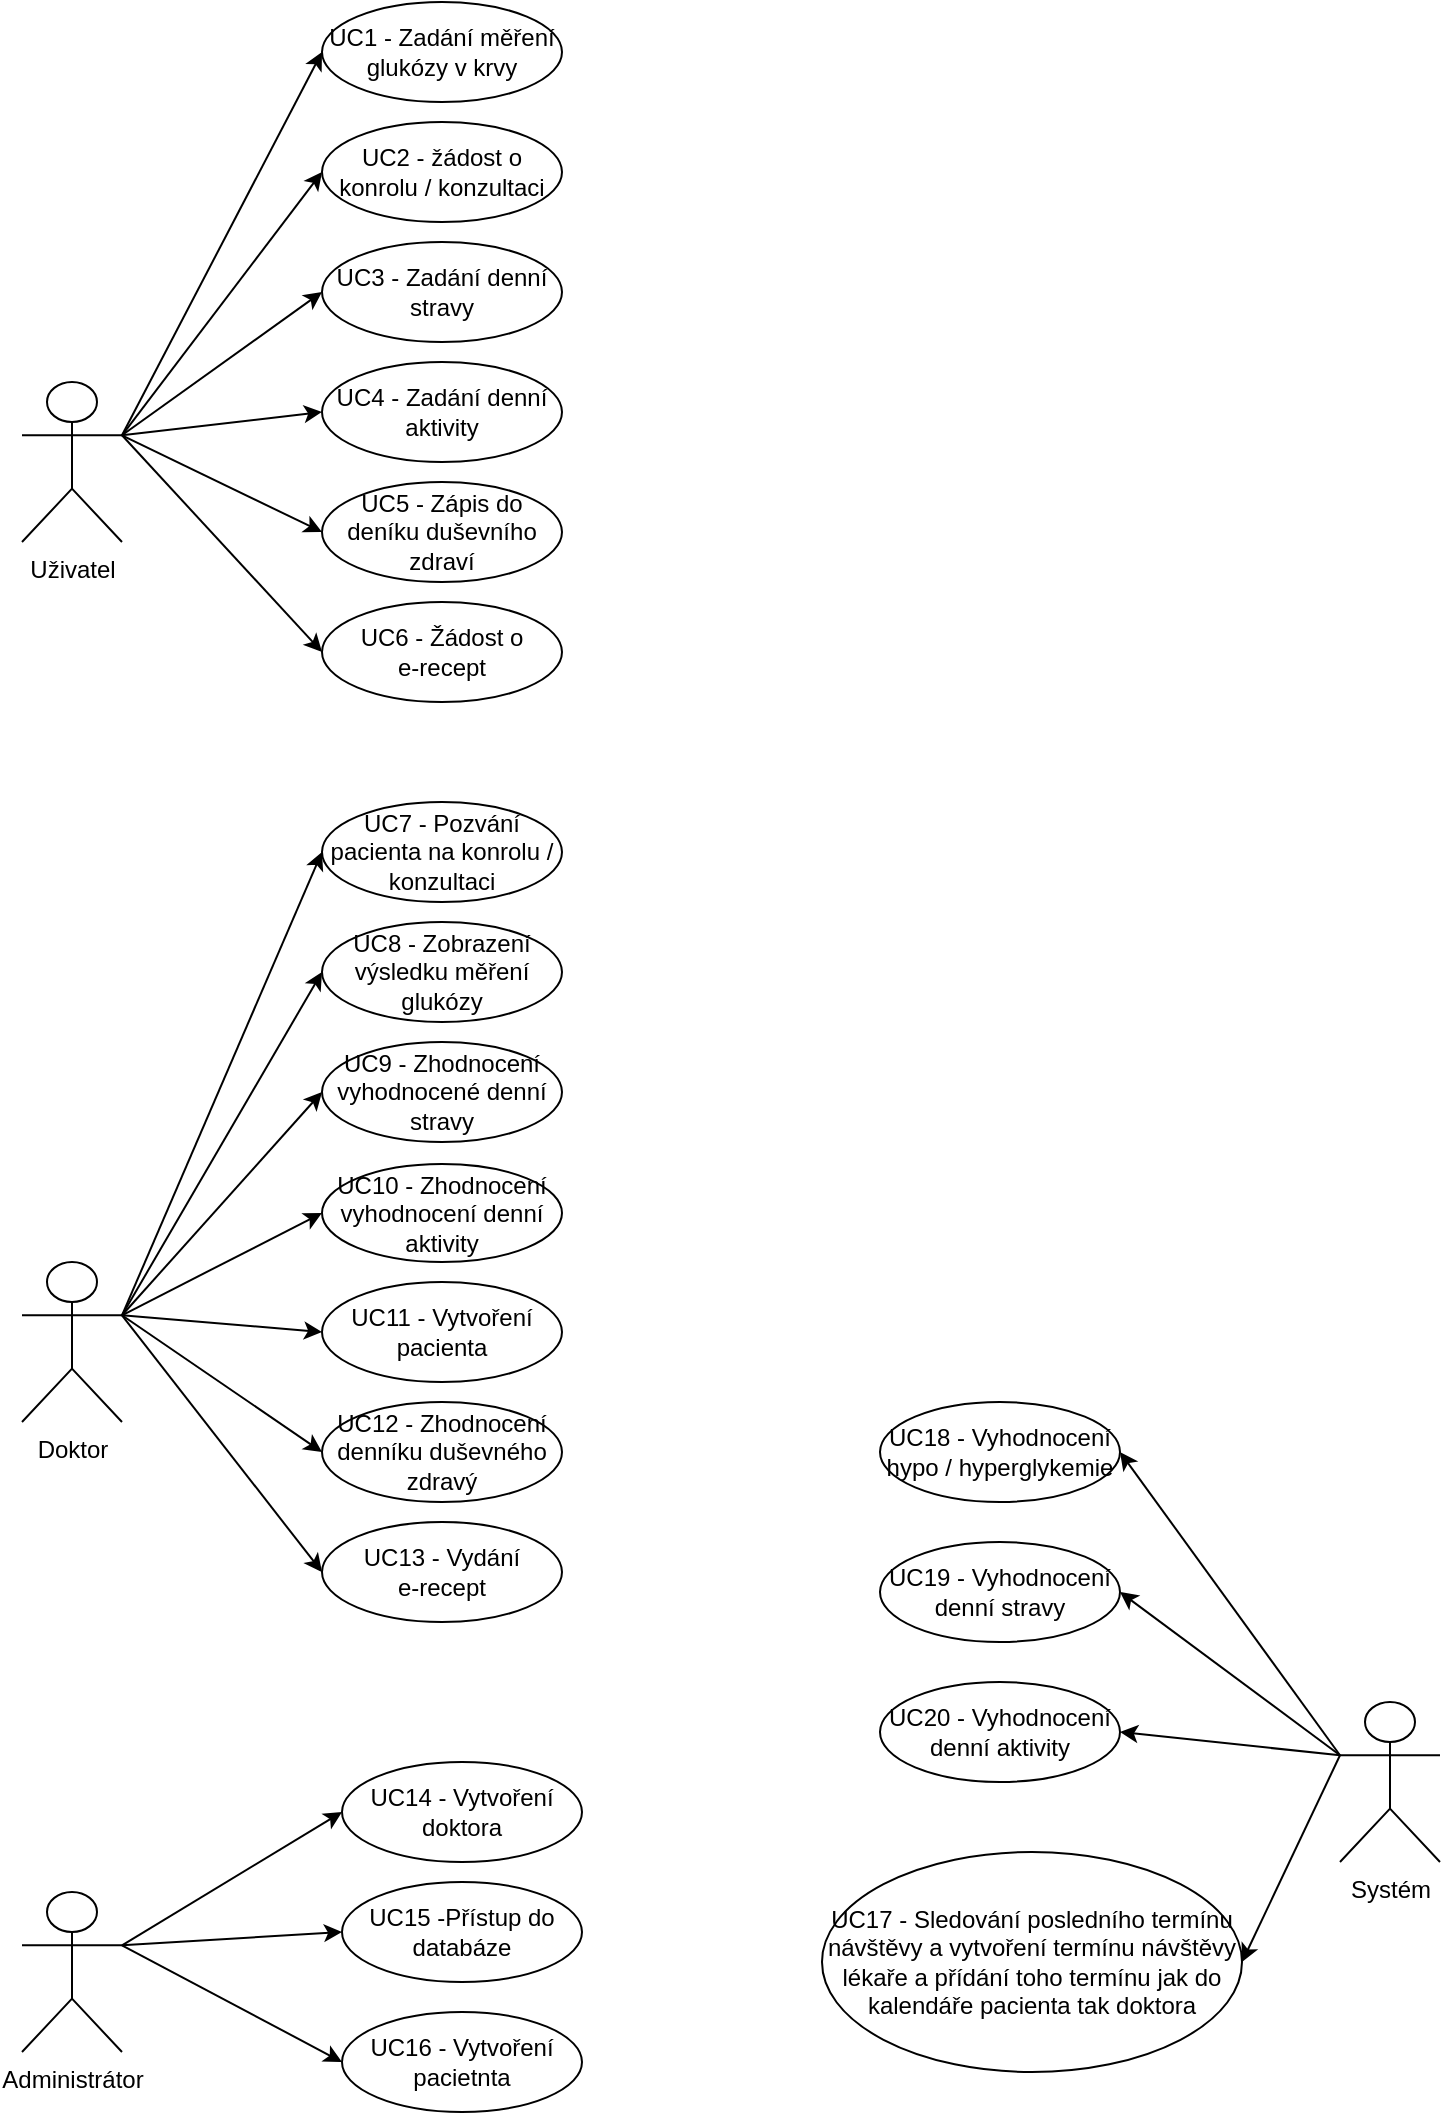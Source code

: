 <mxfile>
    <diagram id="XoVPfzblxcJKWaUqchMP" name="Page-1">
        <mxGraphModel dx="580" dy="460" grid="1" gridSize="10" guides="1" tooltips="1" connect="1" arrows="1" fold="1" page="1" pageScale="1" pageWidth="827" pageHeight="1169" background="#ffffff" math="0" shadow="0">
            <root>
                <mxCell id="0"/>
                <mxCell id="1" parent="0"/>
                <mxCell id="2" style="edgeStyle=none;html=1;exitX=1;exitY=0.333;exitDx=0;exitDy=0;exitPerimeter=0;entryX=0;entryY=0.5;entryDx=0;entryDy=0;strokeColor=#000000;" parent="1" source="5" target="6" edge="1">
                    <mxGeometry relative="1" as="geometry"/>
                </mxCell>
                <mxCell id="3" style="edgeStyle=none;html=1;exitX=1;exitY=0.333;exitDx=0;exitDy=0;exitPerimeter=0;entryX=0;entryY=0.5;entryDx=0;entryDy=0;strokeColor=#000000;" parent="1" source="5" target="8" edge="1">
                    <mxGeometry relative="1" as="geometry"/>
                </mxCell>
                <mxCell id="4" style="edgeStyle=none;html=1;exitX=1;exitY=0.333;exitDx=0;exitDy=0;exitPerimeter=0;entryX=0;entryY=0.5;entryDx=0;entryDy=0;strokeColor=#000000;" parent="1" source="5" target="7" edge="1">
                    <mxGeometry relative="1" as="geometry"/>
                </mxCell>
                <mxCell id="5" value="Administrátor" style="shape=umlActor;verticalLabelPosition=bottom;verticalAlign=top;html=1;outlineConnect=0;strokeColor=#000000;" parent="1" vertex="1">
                    <mxGeometry x="70" y="995" width="50" height="80" as="geometry"/>
                </mxCell>
                <mxCell id="6" value="UC15 -Přístup do databáze" style="ellipse;whiteSpace=wrap;html=1;strokeColor=#000000;" parent="1" vertex="1">
                    <mxGeometry x="230" y="990" width="120" height="50" as="geometry"/>
                </mxCell>
                <mxCell id="7" value="UC16 - Vytvoření pacietnta" style="ellipse;whiteSpace=wrap;html=1;strokeColor=#000000;" parent="1" vertex="1">
                    <mxGeometry x="230" y="1055" width="120" height="50" as="geometry"/>
                </mxCell>
                <mxCell id="8" value="UC14 - Vytvoření doktora" style="ellipse;whiteSpace=wrap;html=1;strokeColor=#000000;" parent="1" vertex="1">
                    <mxGeometry x="230" y="930" width="120" height="50" as="geometry"/>
                </mxCell>
                <mxCell id="9" style="edgeStyle=none;html=1;exitX=1;exitY=0.333;exitDx=0;exitDy=0;exitPerimeter=0;entryX=0;entryY=0.5;entryDx=0;entryDy=0;strokeColor=#000000;" parent="1" source="13" target="14" edge="1">
                    <mxGeometry relative="1" as="geometry"/>
                </mxCell>
                <mxCell id="10" style="edgeStyle=none;html=1;exitX=1;exitY=0.333;exitDx=0;exitDy=0;exitPerimeter=0;entryX=0;entryY=0.5;entryDx=0;entryDy=0;strokeColor=#000000;" parent="1" source="13" target="16" edge="1">
                    <mxGeometry relative="1" as="geometry"/>
                </mxCell>
                <mxCell id="11" style="edgeStyle=none;html=1;exitX=1;exitY=0.333;exitDx=0;exitDy=0;exitPerimeter=0;entryX=0;entryY=0.5;entryDx=0;entryDy=0;strokeColor=#000000;" parent="1" source="13" target="17" edge="1">
                    <mxGeometry relative="1" as="geometry"/>
                </mxCell>
                <mxCell id="12" style="edgeStyle=none;html=1;exitX=1;exitY=0.333;exitDx=0;exitDy=0;exitPerimeter=0;entryX=0;entryY=0.5;entryDx=0;entryDy=0;strokeColor=#000000;" parent="1" source="13" target="15" edge="1">
                    <mxGeometry relative="1" as="geometry"/>
                </mxCell>
                <mxCell id="13" value="Doktor" style="shape=umlActor;verticalLabelPosition=bottom;verticalAlign=top;html=1;outlineConnect=0;strokeColor=#000000;" parent="1" vertex="1">
                    <mxGeometry x="70" y="680" width="50" height="80" as="geometry"/>
                </mxCell>
                <mxCell id="14" value="UC8 - Zobrazení výsledku měření glukózy" style="ellipse;whiteSpace=wrap;html=1;strokeColor=#000000;" parent="1" vertex="1">
                    <mxGeometry x="220" y="510" width="120" height="50" as="geometry"/>
                </mxCell>
                <mxCell id="15" value="UC9 - Zhodnocení vyhodnocené denní stravy" style="ellipse;whiteSpace=wrap;html=1;strokeColor=#000000;" parent="1" vertex="1">
                    <mxGeometry x="220" y="570" width="120" height="50" as="geometry"/>
                </mxCell>
                <mxCell id="16" value="UC10 - Zhodnocení vyhodnocení denní aktivity" style="ellipse;whiteSpace=wrap;html=1;strokeColor=#000000;" parent="1" vertex="1">
                    <mxGeometry x="220" y="631" width="120" height="49" as="geometry"/>
                </mxCell>
                <mxCell id="17" value="UC11 - Vytvoření pacienta" style="ellipse;whiteSpace=wrap;html=1;strokeColor=#000000;" parent="1" vertex="1">
                    <mxGeometry x="220" y="690" width="120" height="50" as="geometry"/>
                </mxCell>
                <mxCell id="18" value="UC12 - Zhodnocení denníku duševného zdravý" style="ellipse;whiteSpace=wrap;html=1;strokeColor=#000000;" parent="1" vertex="1">
                    <mxGeometry x="220" y="750" width="120" height="50" as="geometry"/>
                </mxCell>
                <mxCell id="19" value="UC13 - Vydání&lt;br&gt;e-recept" style="ellipse;whiteSpace=wrap;html=1;strokeColor=#000000;" parent="1" vertex="1">
                    <mxGeometry x="220" y="810" width="120" height="50" as="geometry"/>
                </mxCell>
                <mxCell id="20" value="UC7 - Pozvání pacienta na konrolu / konzultaci" style="ellipse;whiteSpace=wrap;html=1;strokeColor=#000000;" parent="1" vertex="1">
                    <mxGeometry x="220" y="450" width="120" height="50" as="geometry"/>
                </mxCell>
                <mxCell id="21" value="" style="endArrow=classic;html=1;exitX=1;exitY=0.333;exitDx=0;exitDy=0;exitPerimeter=0;entryX=0;entryY=0.5;entryDx=0;entryDy=0;strokeColor=#000000;" parent="1" source="13" target="18" edge="1">
                    <mxGeometry width="50" height="50" relative="1" as="geometry">
                        <mxPoint x="260" y="720" as="sourcePoint"/>
                        <mxPoint x="310" y="670" as="targetPoint"/>
                    </mxGeometry>
                </mxCell>
                <mxCell id="22" value="" style="endArrow=classic;html=1;exitX=1;exitY=0.333;exitDx=0;exitDy=0;exitPerimeter=0;entryX=0;entryY=0.5;entryDx=0;entryDy=0;strokeColor=#000000;" parent="1" source="13" target="19" edge="1">
                    <mxGeometry width="50" height="50" relative="1" as="geometry">
                        <mxPoint x="130" y="716.667" as="sourcePoint"/>
                        <mxPoint x="230" y="765" as="targetPoint"/>
                    </mxGeometry>
                </mxCell>
                <mxCell id="23" value="" style="endArrow=classic;html=1;entryX=0;entryY=0.5;entryDx=0;entryDy=0;exitX=1;exitY=0.333;exitDx=0;exitDy=0;exitPerimeter=0;strokeColor=#000000;" parent="1" source="13" target="20" edge="1">
                    <mxGeometry width="50" height="50" relative="1" as="geometry">
                        <mxPoint x="120" y="710" as="sourcePoint"/>
                        <mxPoint x="240" y="775" as="targetPoint"/>
                    </mxGeometry>
                </mxCell>
                <mxCell id="24" style="edgeStyle=none;html=1;exitX=1;exitY=0.333;exitDx=0;exitDy=0;exitPerimeter=0;entryX=0;entryY=0.5;entryDx=0;entryDy=0;strokeColor=#000000;" parent="1" source="28" target="29" edge="1">
                    <mxGeometry relative="1" as="geometry"/>
                </mxCell>
                <mxCell id="25" style="edgeStyle=none;html=1;exitX=1;exitY=0.333;exitDx=0;exitDy=0;exitPerimeter=0;entryX=0;entryY=0.5;entryDx=0;entryDy=0;strokeColor=#000000;" parent="1" source="28" target="31" edge="1">
                    <mxGeometry relative="1" as="geometry"/>
                </mxCell>
                <mxCell id="26" style="edgeStyle=none;html=1;exitX=1;exitY=0.333;exitDx=0;exitDy=0;exitPerimeter=0;entryX=0;entryY=0.5;entryDx=0;entryDy=0;strokeColor=#000000;" parent="1" source="28" target="32" edge="1">
                    <mxGeometry relative="1" as="geometry"/>
                </mxCell>
                <mxCell id="28" value="Uživatel&lt;br&gt;" style="shape=umlActor;verticalLabelPosition=bottom;verticalAlign=top;html=1;outlineConnect=0;strokeColor=#000000;" parent="1" vertex="1">
                    <mxGeometry x="70" y="240" width="50" height="80" as="geometry"/>
                </mxCell>
                <mxCell id="29" value="UC1 - Zadání měření glukózy v krvy" style="ellipse;whiteSpace=wrap;html=1;strokeColor=#000000;" parent="1" vertex="1">
                    <mxGeometry x="220" y="50" width="120" height="50" as="geometry"/>
                </mxCell>
                <mxCell id="31" value="UC3 - Zadání denní stravy" style="ellipse;whiteSpace=wrap;html=1;strokeColor=#000000;" parent="1" vertex="1">
                    <mxGeometry x="220" y="170" width="120" height="50" as="geometry"/>
                </mxCell>
                <mxCell id="32" value="UC4 - Zadání denní aktivity" style="ellipse;whiteSpace=wrap;html=1;strokeColor=#000000;" parent="1" vertex="1">
                    <mxGeometry x="220" y="230" width="120" height="50" as="geometry"/>
                </mxCell>
                <mxCell id="33" value="UC5 - Zápis do deníku duševního zdraví" style="ellipse;whiteSpace=wrap;html=1;strokeColor=#000000;" parent="1" vertex="1">
                    <mxGeometry x="220" y="290" width="120" height="50" as="geometry"/>
                </mxCell>
                <mxCell id="34" value="UC6 - Žádost o &lt;br&gt;e-recept" style="ellipse;whiteSpace=wrap;html=1;strokeColor=#000000;" parent="1" vertex="1">
                    <mxGeometry x="220" y="350" width="120" height="50" as="geometry"/>
                </mxCell>
                <mxCell id="35" value="UC2 - žádost o konrolu / konzultaci" style="ellipse;whiteSpace=wrap;html=1;strokeColor=#000000;" parent="1" vertex="1">
                    <mxGeometry x="220" y="110" width="120" height="50" as="geometry"/>
                </mxCell>
                <mxCell id="39" value="" style="endArrow=classic;html=1;exitX=1;exitY=0.333;exitDx=0;exitDy=0;exitPerimeter=0;entryX=0;entryY=0.5;entryDx=0;entryDy=0;strokeColor=#000000;" parent="1" source="28" target="33" edge="1">
                    <mxGeometry width="50" height="50" relative="1" as="geometry">
                        <mxPoint x="239" y="280" as="sourcePoint"/>
                        <mxPoint x="289" y="230" as="targetPoint"/>
                    </mxGeometry>
                </mxCell>
                <mxCell id="40" value="" style="endArrow=classic;html=1;exitX=1;exitY=0.333;exitDx=0;exitDy=0;exitPerimeter=0;entryX=0;entryY=0.5;entryDx=0;entryDy=0;strokeColor=#000000;" parent="1" source="28" target="34" edge="1">
                    <mxGeometry width="50" height="50" relative="1" as="geometry">
                        <mxPoint x="109" y="276.667" as="sourcePoint"/>
                        <mxPoint x="209" y="325" as="targetPoint"/>
                    </mxGeometry>
                </mxCell>
                <mxCell id="41" value="" style="endArrow=classic;html=1;entryX=0;entryY=0.5;entryDx=0;entryDy=0;exitX=1;exitY=0.333;exitDx=0;exitDy=0;exitPerimeter=0;strokeColor=#000000;" parent="1" source="28" target="35" edge="1">
                    <mxGeometry width="50" height="50" relative="1" as="geometry">
                        <mxPoint x="99" y="270" as="sourcePoint"/>
                        <mxPoint x="219" y="335" as="targetPoint"/>
                    </mxGeometry>
                </mxCell>
                <mxCell id="46" style="edgeStyle=none;html=1;exitX=0;exitY=0.333;exitDx=0;exitDy=0;exitPerimeter=0;entryX=1;entryY=0.5;entryDx=0;entryDy=0;strokeColor=#000000;" parent="1" source="47" target="49" edge="1">
                    <mxGeometry relative="1" as="geometry"/>
                </mxCell>
                <mxCell id="47" value="Systém" style="shape=umlActor;verticalLabelPosition=bottom;verticalAlign=top;html=1;outlineConnect=0;strokeColor=#000000;" parent="1" vertex="1">
                    <mxGeometry x="729" y="900" width="50" height="80" as="geometry"/>
                </mxCell>
                <mxCell id="49" value="UC19 - Vyhodnocení denní stravy" style="ellipse;whiteSpace=wrap;html=1;strokeColor=#000000;" parent="1" vertex="1">
                    <mxGeometry x="499" y="820" width="120" height="50" as="geometry"/>
                </mxCell>
                <mxCell id="50" value="UC20 - Vyhodnocení denní aktivity" style="ellipse;whiteSpace=wrap;html=1;strokeColor=#000000;" parent="1" vertex="1">
                    <mxGeometry x="499" y="890" width="120" height="50" as="geometry"/>
                </mxCell>
                <mxCell id="52" value="UC17 - Sledování posledního termínu návštěvy a vytvoření termínu návštěvy lékaře a přídání toho termínu jak do kalendáře pacienta tak doktora" style="ellipse;whiteSpace=wrap;html=1;strokeColor=#000000;" parent="1" vertex="1">
                    <mxGeometry x="470" y="975" width="210" height="110" as="geometry"/>
                </mxCell>
                <mxCell id="53" style="edgeStyle=none;html=1;exitX=0;exitY=0.333;exitDx=0;exitDy=0;exitPerimeter=0;entryX=1;entryY=0.5;entryDx=0;entryDy=0;strokeColor=#000000;" parent="1" source="47" target="50" edge="1">
                    <mxGeometry relative="1" as="geometry">
                        <mxPoint x="729" y="991.667" as="sourcePoint"/>
                        <mxPoint x="629" y="820" as="targetPoint"/>
                    </mxGeometry>
                </mxCell>
                <mxCell id="55" style="edgeStyle=none;html=1;exitX=0;exitY=0.333;exitDx=0;exitDy=0;exitPerimeter=0;entryX=1;entryY=0.5;entryDx=0;entryDy=0;strokeColor=#000000;" parent="1" source="47" target="52" edge="1">
                    <mxGeometry relative="1" as="geometry">
                        <mxPoint x="749" y="1011.667" as="sourcePoint"/>
                        <mxPoint x="649" y="840" as="targetPoint"/>
                    </mxGeometry>
                </mxCell>
                <mxCell id="56" value="UC18 - Vyhodnocení hypo / hyperglykemie" style="ellipse;whiteSpace=wrap;html=1;strokeColor=#000000;" vertex="1" parent="1">
                    <mxGeometry x="499" y="750" width="120" height="50" as="geometry"/>
                </mxCell>
                <mxCell id="57" style="edgeStyle=none;html=1;entryX=1;entryY=0.5;entryDx=0;entryDy=0;strokeColor=#000000;exitX=0;exitY=0.333;exitDx=0;exitDy=0;exitPerimeter=0;" edge="1" parent="1" source="47" target="56">
                    <mxGeometry relative="1" as="geometry">
                        <mxPoint x="720" y="840" as="sourcePoint"/>
                        <mxPoint x="629" y="855" as="targetPoint"/>
                    </mxGeometry>
                </mxCell>
            </root>
        </mxGraphModel>
    </diagram>
</mxfile>